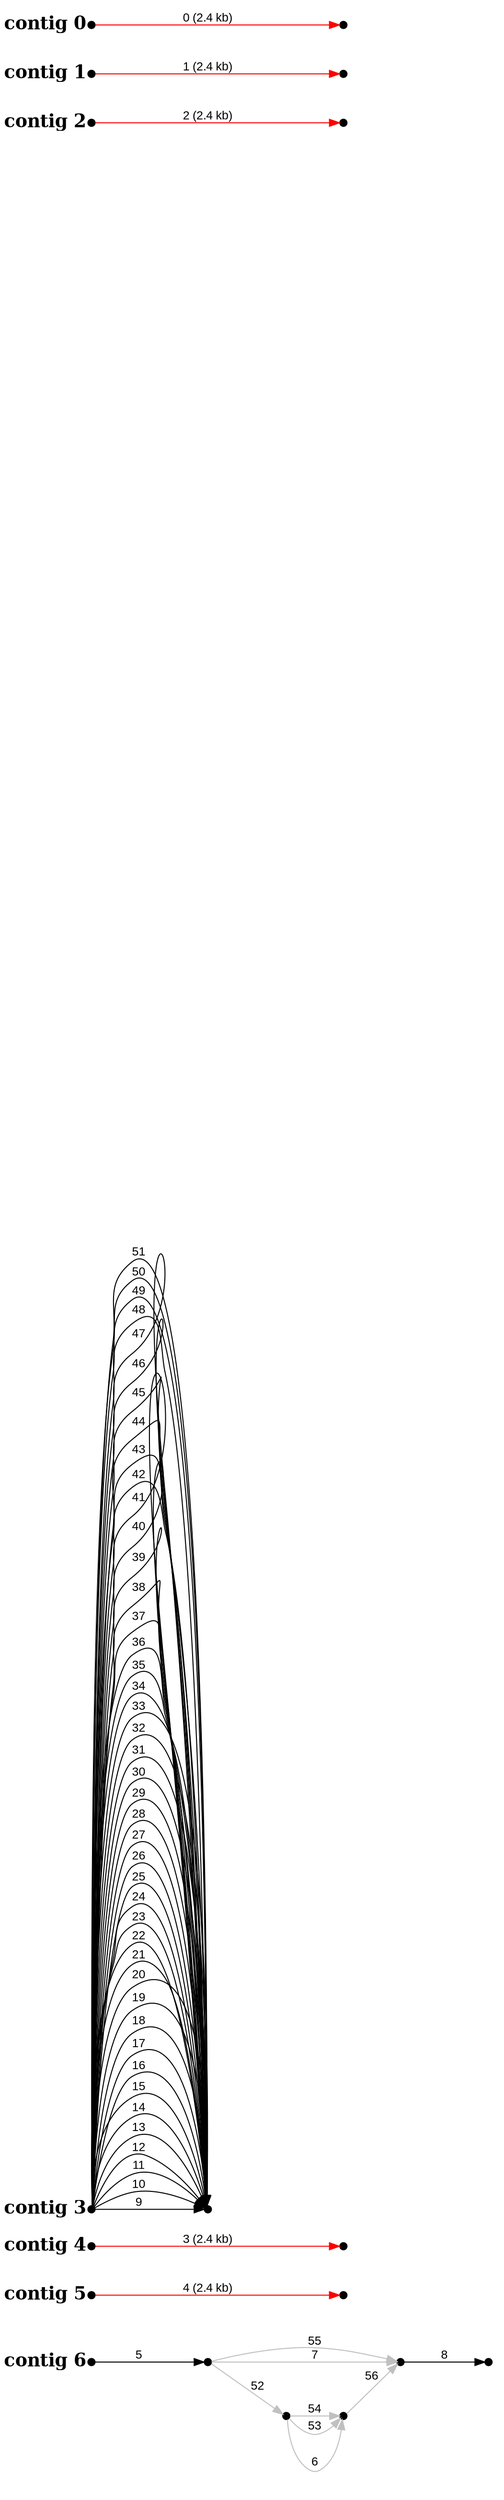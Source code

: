 digraph G {

node [width=0.1,height=0.1,fontsize=10,shape=point];
edge [fontsize=12,penwidth=1,arrowsize=1,fontname=Arial];
margin=1.0;
rankdir=LR;
labeljust=l;
margin=0;

subgraph cluster6 {
color=white;
12 -> 13 [minlen=2,color=black,label="5",taillabel="contig 6",labelangle=180,weight=10000,labeldistance=5,labelfontsize=18,labelfontname="Times-Bold"];
13 -> 14 [minlen=1,color=gray,label="52"];
13 -> 16 [minlen=1,color=gray,label="7"];
13 -> 16 [minlen=1,color=gray,label="55"];
14 -> 15 [minlen=1,color=gray,label="6"];
14 -> 15 [minlen=1,color=gray,label="53"];
14 -> 15 [minlen=1,color=gray,label="54"];
15 -> 16 [minlen=1,color=gray,label="56"];
16 -> 17 [minlen=2,color=black,label="8"];
}

subgraph cluster5 {
color=white;
10 -> 11 [minlen=4,color=red,label="4 (2.4 kb)",taillabel="contig 5",labelangle=180,weight=10000,labeldistance=5,labelfontsize=18,labelfontname="Times-Bold"];
}

subgraph cluster4 {
color=white;
9 -> 8 [minlen=4,color=red,label="3 (2.4 kb)",taillabel="contig 4",labelangle=180,weight=10000,labeldistance=5,labelfontsize=18,labelfontname="Times-Bold"];
}

subgraph cluster3 {
color=white;
6 -> 7 [minlen=2,color=black,label="9",taillabel="contig 3",labelangle=180,weight=10000,labeldistance=5,labelfontsize=18,labelfontname="Times-Bold"];
6 -> 7 [minlen=2,color=black,label="10"];
6 -> 7 [minlen=2,color=black,label="11"];
6 -> 7 [minlen=2,color=black,label="12"];
6 -> 7 [minlen=2,color=black,label="13"];
6 -> 7 [minlen=2,color=black,label="14"];
6 -> 7 [minlen=2,color=black,label="15"];
6 -> 7 [minlen=2,color=black,label="16"];
6 -> 7 [minlen=2,color=black,label="17"];
6 -> 7 [minlen=2,color=black,label="18"];
6 -> 7 [minlen=2,color=black,label="19"];
6 -> 7 [minlen=2,color=black,label="20"];
6 -> 7 [minlen=2,color=black,label="21"];
6 -> 7 [minlen=2,color=black,label="22"];
6 -> 7 [minlen=2,color=black,label="23"];
6 -> 7 [minlen=2,color=black,label="24"];
6 -> 7 [minlen=2,color=black,label="25"];
6 -> 7 [minlen=2,color=black,label="26"];
6 -> 7 [minlen=2,color=black,label="27"];
6 -> 7 [minlen=2,color=black,label="28"];
6 -> 7 [minlen=2,color=black,label="29"];
6 -> 7 [minlen=2,color=black,label="30"];
6 -> 7 [minlen=2,color=black,label="31"];
6 -> 7 [minlen=2,color=black,label="32"];
6 -> 7 [minlen=2,color=black,label="33"];
6 -> 7 [minlen=2,color=black,label="34"];
6 -> 7 [minlen=2,color=black,label="35"];
6 -> 7 [minlen=2,color=black,label="36"];
6 -> 7 [minlen=2,color=black,label="37"];
6 -> 7 [minlen=2,color=black,label="38"];
6 -> 7 [minlen=2,color=black,label="39"];
6 -> 7 [minlen=2,color=black,label="40"];
6 -> 7 [minlen=2,color=black,label="41"];
6 -> 7 [minlen=2,color=black,label="42"];
6 -> 7 [minlen=2,color=black,label="43"];
6 -> 7 [minlen=2,color=black,label="44"];
6 -> 7 [minlen=2,color=black,label="45"];
6 -> 7 [minlen=2,color=black,label="46"];
6 -> 7 [minlen=2,color=black,label="47"];
6 -> 7 [minlen=2,color=black,label="48"];
6 -> 7 [minlen=2,color=black,label="49"];
6 -> 7 [minlen=2,color=black,label="50"];
6 -> 7 [minlen=2,color=black,label="51"];
}

subgraph cluster2 {
color=white;
4 -> 5 [minlen=4,color=red,label="2 (2.4 kb)",taillabel="contig 2",labelangle=180,weight=10000,labeldistance=5,labelfontsize=18,labelfontname="Times-Bold"];
}

subgraph cluster1 {
color=white;
3 -> 2 [minlen=4,color=red,label="1 (2.4 kb)",taillabel="contig 1",labelangle=180,weight=10000,labeldistance=5,labelfontsize=18,labelfontname="Times-Bold"];
}

subgraph cluster0 {
color=white;
1 -> 0 [minlen=4,color=red,label="0 (2.4 kb)",taillabel="contig 0",labelangle=180,weight=10000,labeldistance=5,labelfontsize=18,labelfontname="Times-Bold"];
}

}
#done
